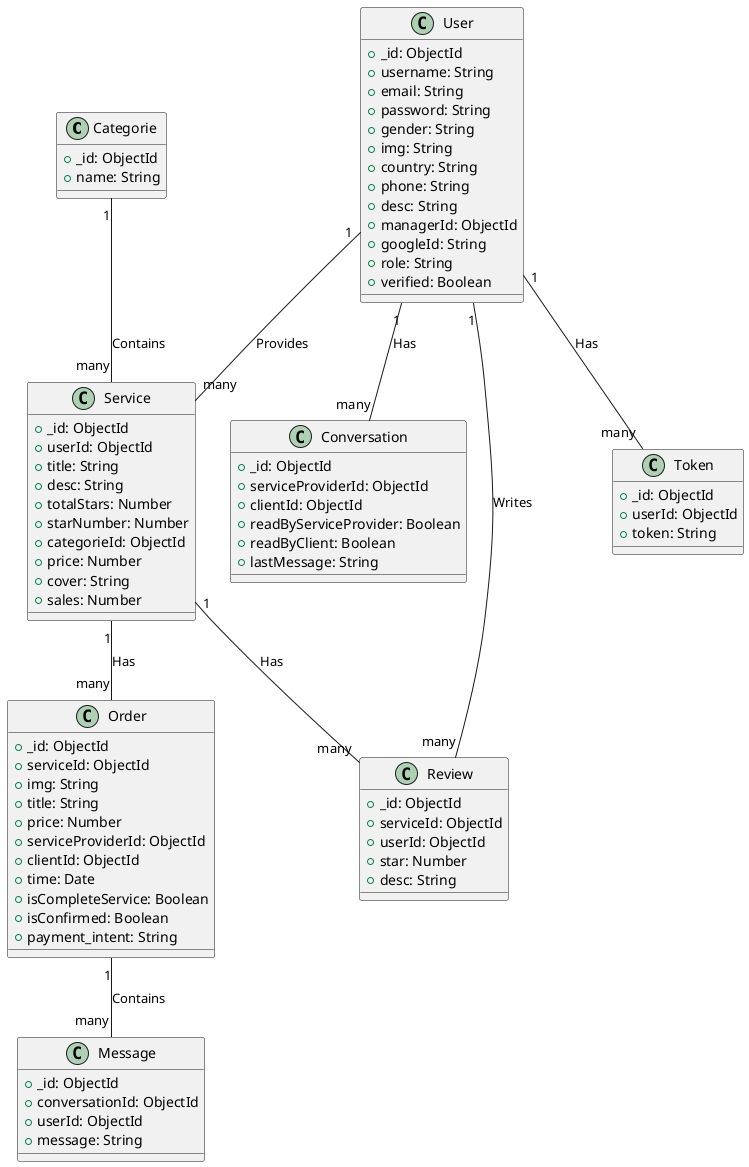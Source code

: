 @startuml

class Categorie {
  +_id: ObjectId
  +name: String
}
class Conversation {
  +_id: ObjectId
  +serviceProviderId: ObjectId
  +clientId: ObjectId
  +readByServiceProvider: Boolean
  +readByClient: Boolean
  +lastMessage: String
}
class Message {
  +_id: ObjectId
  +conversationId: ObjectId
  +userId: ObjectId
  +message: String
}
class Order {
  +_id: ObjectId
  +serviceId: ObjectId
  +img: String
  +title: String
  +price: Number
  +serviceProviderId: ObjectId
  +clientId: ObjectId
  +time: Date
  +isCompleteService: Boolean
  +isConfirmed: Boolean
  +payment_intent: String
}
class Review {
  +_id: ObjectId
  +serviceId: ObjectId
  +userId: ObjectId
  +star: Number
  +desc: String
}
class Service {
  +_id: ObjectId
  +userId: ObjectId
  +title: String
  +desc: String
  +totalStars: Number
  +starNumber: Number
  +categorieId: ObjectId
  +price: Number
  +cover: String
  +sales: Number
}
class Token {
  +_id: ObjectId
  +userId: ObjectId
  +token: String
}

class User {
  +_id: ObjectId
  +username: String
  +email: String
  +password: String
  +gender: String
  +img: String
  +country: String
  +phone: String
  +desc: String
  +managerId: ObjectId
  +googleId: String
  +role: String
  +verified: Boolean
}

Categorie "1" -- "many" Service : Contains
Service "1" -- "many" Order : Has
Service "1" -- "many" Review : Has
User "1" -- "many" Token : Has
User "1" -- "many" Conversation : Has
User "1" -- "many" Review : Writes
User "1" -- "many" Service : Provides

Order "1" -- "many" Message : Contains

@enduml
